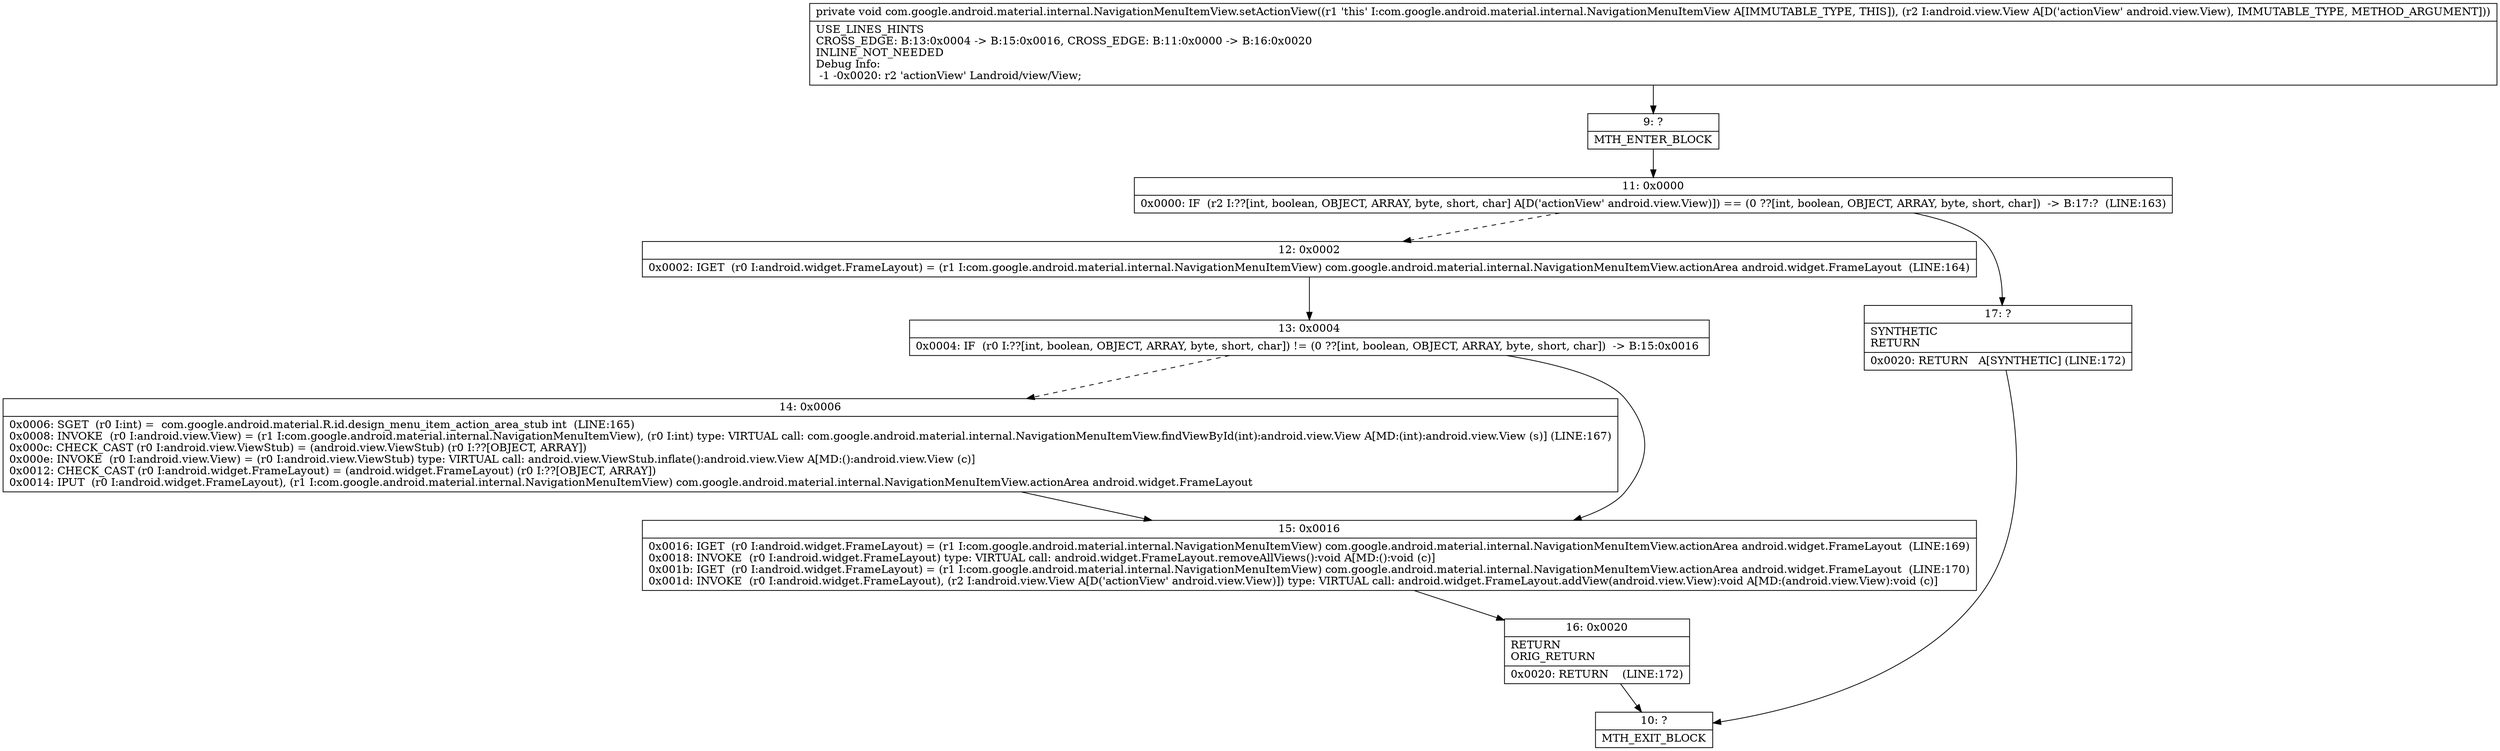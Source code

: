 digraph "CFG forcom.google.android.material.internal.NavigationMenuItemView.setActionView(Landroid\/view\/View;)V" {
Node_9 [shape=record,label="{9\:\ ?|MTH_ENTER_BLOCK\l}"];
Node_11 [shape=record,label="{11\:\ 0x0000|0x0000: IF  (r2 I:??[int, boolean, OBJECT, ARRAY, byte, short, char] A[D('actionView' android.view.View)]) == (0 ??[int, boolean, OBJECT, ARRAY, byte, short, char])  \-\> B:17:?  (LINE:163)\l}"];
Node_12 [shape=record,label="{12\:\ 0x0002|0x0002: IGET  (r0 I:android.widget.FrameLayout) = (r1 I:com.google.android.material.internal.NavigationMenuItemView) com.google.android.material.internal.NavigationMenuItemView.actionArea android.widget.FrameLayout  (LINE:164)\l}"];
Node_13 [shape=record,label="{13\:\ 0x0004|0x0004: IF  (r0 I:??[int, boolean, OBJECT, ARRAY, byte, short, char]) != (0 ??[int, boolean, OBJECT, ARRAY, byte, short, char])  \-\> B:15:0x0016 \l}"];
Node_14 [shape=record,label="{14\:\ 0x0006|0x0006: SGET  (r0 I:int) =  com.google.android.material.R.id.design_menu_item_action_area_stub int  (LINE:165)\l0x0008: INVOKE  (r0 I:android.view.View) = (r1 I:com.google.android.material.internal.NavigationMenuItemView), (r0 I:int) type: VIRTUAL call: com.google.android.material.internal.NavigationMenuItemView.findViewById(int):android.view.View A[MD:(int):android.view.View (s)] (LINE:167)\l0x000c: CHECK_CAST (r0 I:android.view.ViewStub) = (android.view.ViewStub) (r0 I:??[OBJECT, ARRAY]) \l0x000e: INVOKE  (r0 I:android.view.View) = (r0 I:android.view.ViewStub) type: VIRTUAL call: android.view.ViewStub.inflate():android.view.View A[MD:():android.view.View (c)]\l0x0012: CHECK_CAST (r0 I:android.widget.FrameLayout) = (android.widget.FrameLayout) (r0 I:??[OBJECT, ARRAY]) \l0x0014: IPUT  (r0 I:android.widget.FrameLayout), (r1 I:com.google.android.material.internal.NavigationMenuItemView) com.google.android.material.internal.NavigationMenuItemView.actionArea android.widget.FrameLayout \l}"];
Node_15 [shape=record,label="{15\:\ 0x0016|0x0016: IGET  (r0 I:android.widget.FrameLayout) = (r1 I:com.google.android.material.internal.NavigationMenuItemView) com.google.android.material.internal.NavigationMenuItemView.actionArea android.widget.FrameLayout  (LINE:169)\l0x0018: INVOKE  (r0 I:android.widget.FrameLayout) type: VIRTUAL call: android.widget.FrameLayout.removeAllViews():void A[MD:():void (c)]\l0x001b: IGET  (r0 I:android.widget.FrameLayout) = (r1 I:com.google.android.material.internal.NavigationMenuItemView) com.google.android.material.internal.NavigationMenuItemView.actionArea android.widget.FrameLayout  (LINE:170)\l0x001d: INVOKE  (r0 I:android.widget.FrameLayout), (r2 I:android.view.View A[D('actionView' android.view.View)]) type: VIRTUAL call: android.widget.FrameLayout.addView(android.view.View):void A[MD:(android.view.View):void (c)]\l}"];
Node_16 [shape=record,label="{16\:\ 0x0020|RETURN\lORIG_RETURN\l|0x0020: RETURN    (LINE:172)\l}"];
Node_10 [shape=record,label="{10\:\ ?|MTH_EXIT_BLOCK\l}"];
Node_17 [shape=record,label="{17\:\ ?|SYNTHETIC\lRETURN\l|0x0020: RETURN   A[SYNTHETIC] (LINE:172)\l}"];
MethodNode[shape=record,label="{private void com.google.android.material.internal.NavigationMenuItemView.setActionView((r1 'this' I:com.google.android.material.internal.NavigationMenuItemView A[IMMUTABLE_TYPE, THIS]), (r2 I:android.view.View A[D('actionView' android.view.View), IMMUTABLE_TYPE, METHOD_ARGUMENT]))  | USE_LINES_HINTS\lCROSS_EDGE: B:13:0x0004 \-\> B:15:0x0016, CROSS_EDGE: B:11:0x0000 \-\> B:16:0x0020\lINLINE_NOT_NEEDED\lDebug Info:\l  \-1 \-0x0020: r2 'actionView' Landroid\/view\/View;\l}"];
MethodNode -> Node_9;Node_9 -> Node_11;
Node_11 -> Node_12[style=dashed];
Node_11 -> Node_17;
Node_12 -> Node_13;
Node_13 -> Node_14[style=dashed];
Node_13 -> Node_15;
Node_14 -> Node_15;
Node_15 -> Node_16;
Node_16 -> Node_10;
Node_17 -> Node_10;
}

